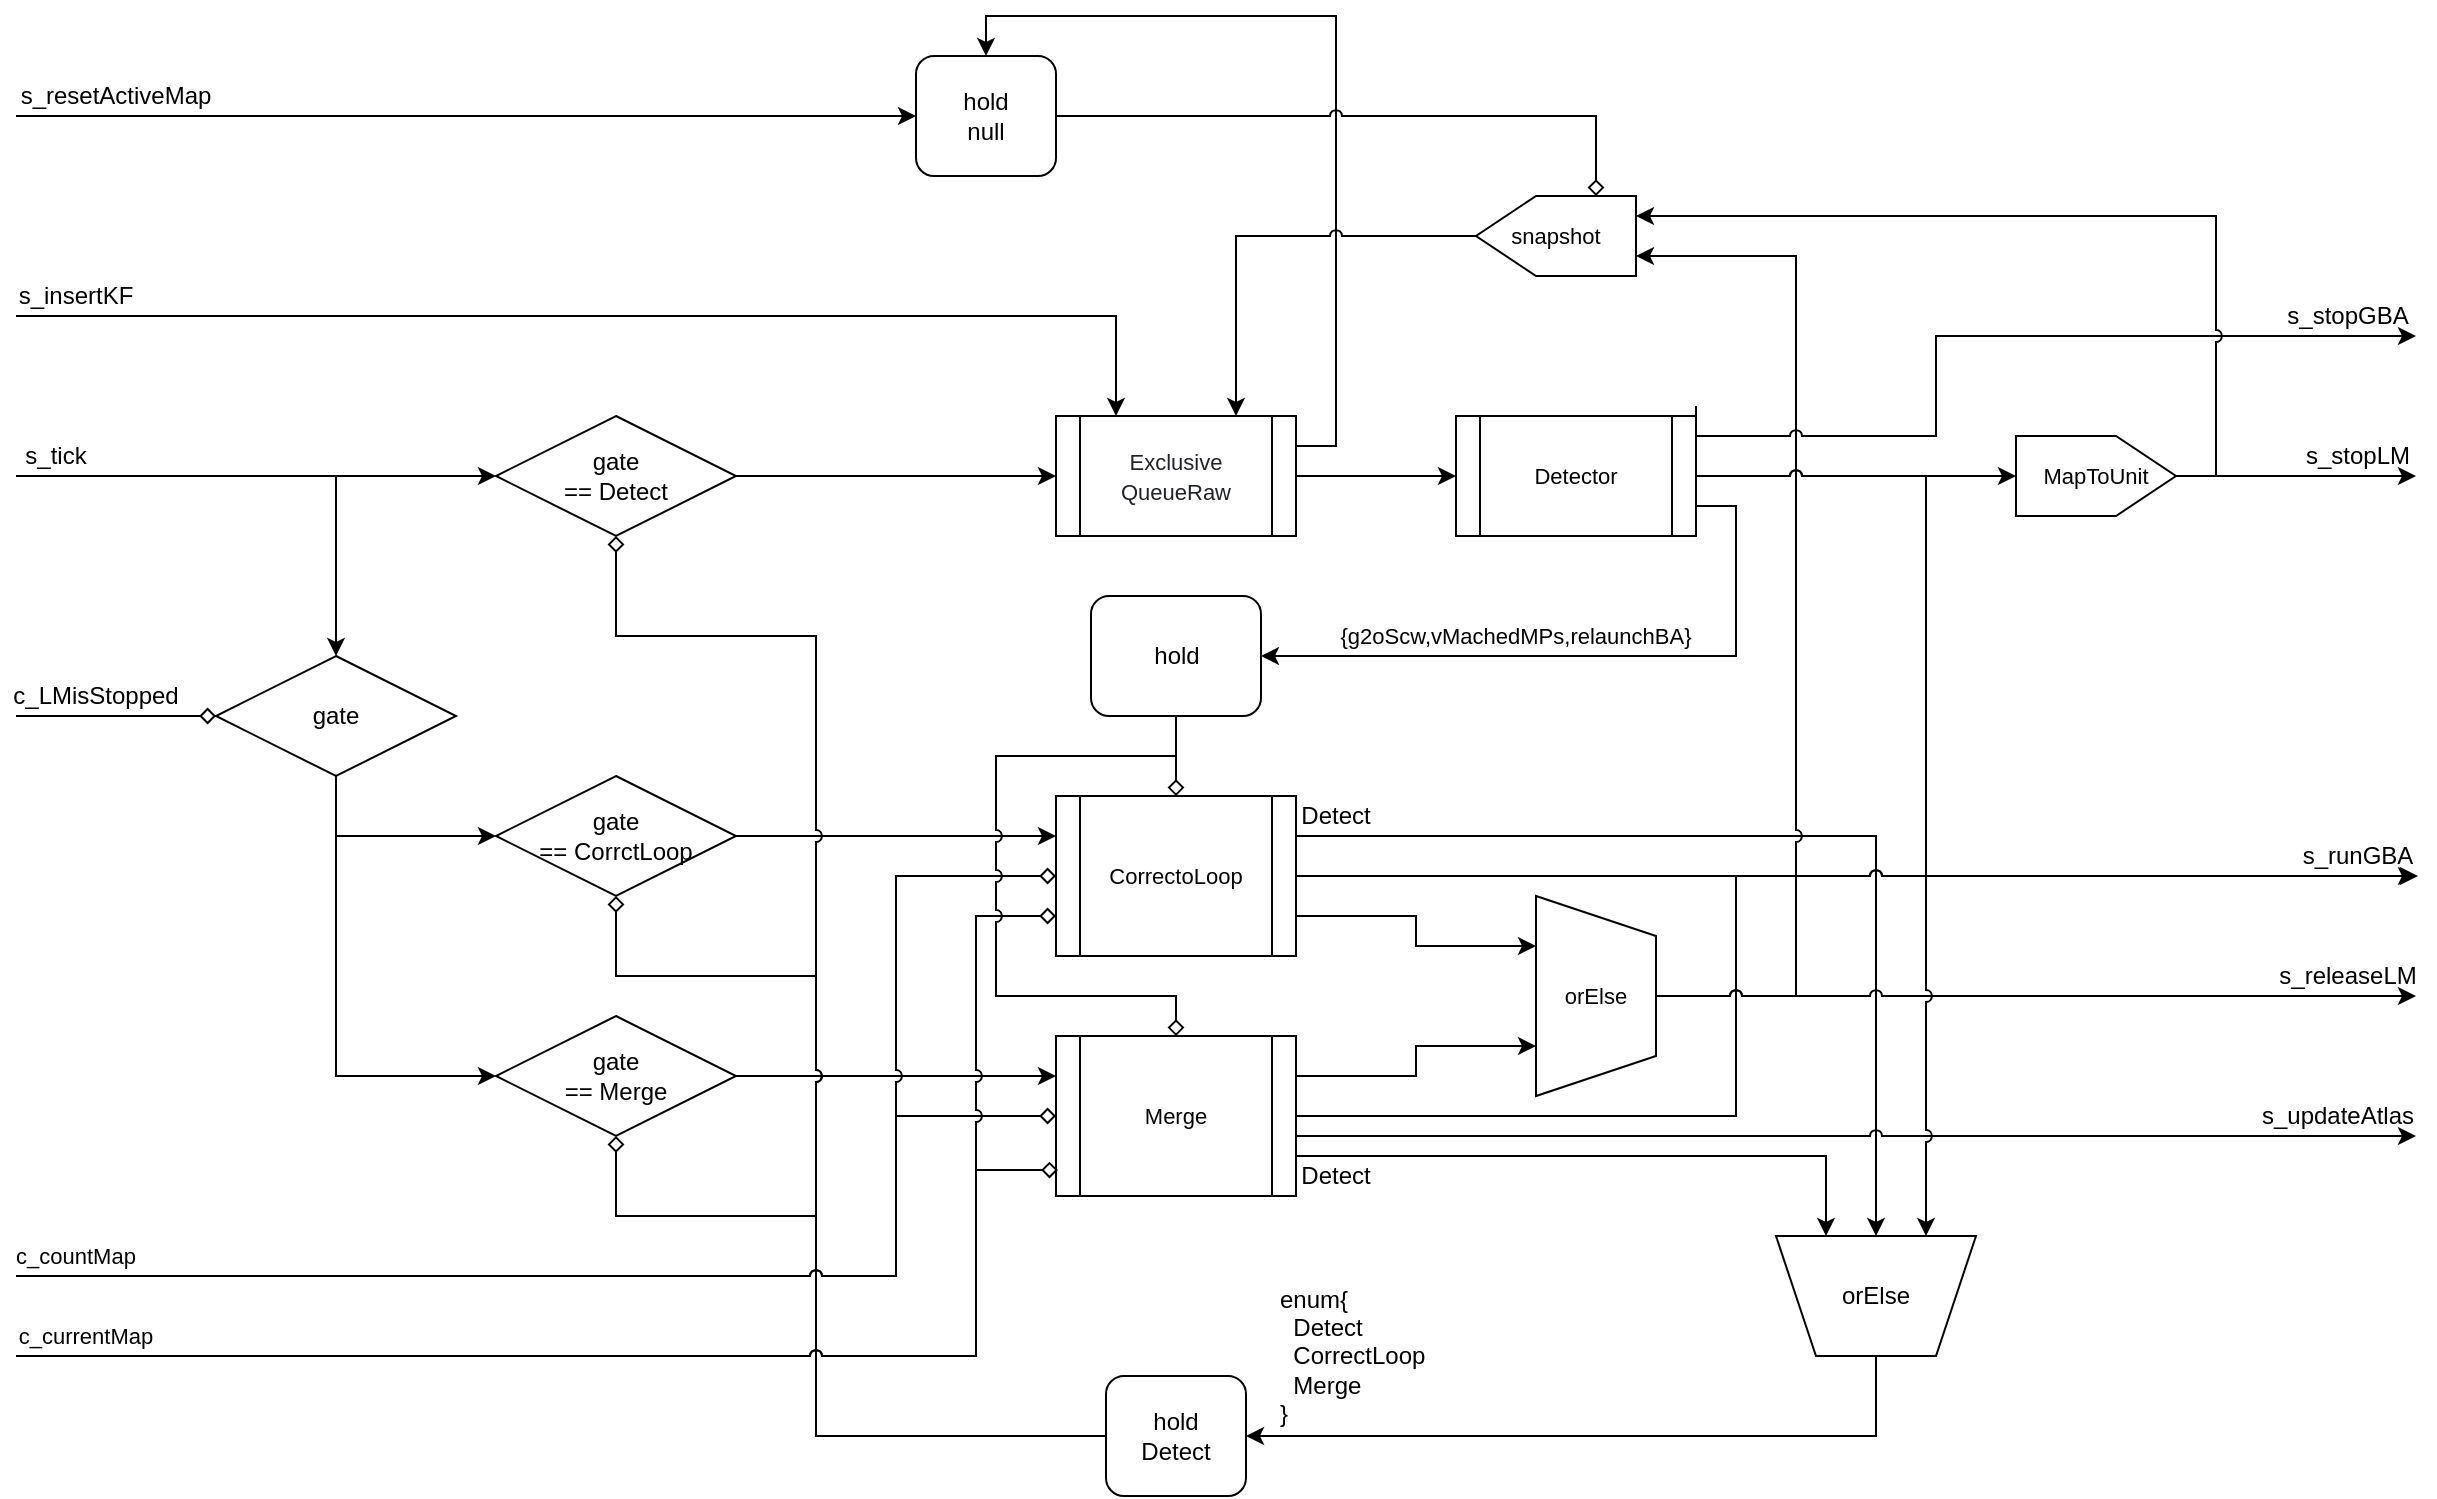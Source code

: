 <mxfile version="24.8.6">
  <diagram name="全体のネットワーク" id="xHMqGJlTEDNHiXD0fzA5">
    <mxGraphModel dx="2271" dy="896" grid="1" gridSize="10" guides="1" tooltips="1" connect="1" arrows="1" fold="1" page="1" pageScale="1" pageWidth="827" pageHeight="1169" math="0" shadow="0">
      <root>
        <mxCell id="0" />
        <mxCell id="1" parent="0" />
        <mxCell id="fvFG1mGHRa03Bo3hyWRf-6" style="edgeStyle=orthogonalEdgeStyle;rounded=0;orthogonalLoop=1;jettySize=auto;html=1;exitX=1;exitY=0.5;exitDx=0;exitDy=0;entryX=0;entryY=0.5;entryDx=0;entryDy=0;jumpStyle=arc;" parent="1" source="fvFG1mGHRa03Bo3hyWRf-1" target="fvFG1mGHRa03Bo3hyWRf-5" edge="1">
          <mxGeometry relative="1" as="geometry" />
        </mxCell>
        <mxCell id="fvFG1mGHRa03Bo3hyWRf-1" value="gate&lt;div&gt;== Detect&lt;/div&gt;" style="rhombus;whiteSpace=wrap;html=1;" parent="1" vertex="1">
          <mxGeometry x="120" y="250" width="120" height="60" as="geometry" />
        </mxCell>
        <mxCell id="fvFG1mGHRa03Bo3hyWRf-28" style="edgeStyle=orthogonalEdgeStyle;shape=connector;rounded=0;jumpStyle=arc;orthogonalLoop=1;jettySize=auto;html=1;exitX=1;exitY=0.5;exitDx=0;exitDy=0;entryX=0;entryY=0.25;entryDx=0;entryDy=0;strokeColor=default;align=center;verticalAlign=middle;fontFamily=Helvetica;fontSize=11;fontColor=default;labelBackgroundColor=default;endArrow=classic;" parent="1" source="fvFG1mGHRa03Bo3hyWRf-3" target="fvFG1mGHRa03Bo3hyWRf-27" edge="1">
          <mxGeometry relative="1" as="geometry" />
        </mxCell>
        <mxCell id="fvFG1mGHRa03Bo3hyWRf-3" value="gate&lt;div&gt;== CorrctLoop&lt;/div&gt;" style="rhombus;whiteSpace=wrap;html=1;" parent="1" vertex="1">
          <mxGeometry x="120" y="430" width="120" height="60" as="geometry" />
        </mxCell>
        <mxCell id="fvFG1mGHRa03Bo3hyWRf-30" style="edgeStyle=orthogonalEdgeStyle;shape=connector;rounded=0;jumpStyle=arc;orthogonalLoop=1;jettySize=auto;html=1;exitX=1;exitY=0.5;exitDx=0;exitDy=0;strokeColor=default;align=center;verticalAlign=middle;fontFamily=Helvetica;fontSize=11;fontColor=default;labelBackgroundColor=default;endArrow=classic;entryX=0;entryY=0.25;entryDx=0;entryDy=0;" parent="1" source="fvFG1mGHRa03Bo3hyWRf-4" target="fvFG1mGHRa03Bo3hyWRf-29" edge="1">
          <mxGeometry relative="1" as="geometry" />
        </mxCell>
        <mxCell id="fvFG1mGHRa03Bo3hyWRf-4" value="gate&lt;div&gt;== Merge&lt;/div&gt;" style="rhombus;whiteSpace=wrap;html=1;" parent="1" vertex="1">
          <mxGeometry x="120" y="550" width="120" height="60" as="geometry" />
        </mxCell>
        <mxCell id="JwWg9hkCiMXsmDigayvF-1" style="edgeStyle=orthogonalEdgeStyle;shape=connector;rounded=0;jumpStyle=arc;orthogonalLoop=1;jettySize=auto;html=1;exitX=1;exitY=0.25;exitDx=0;exitDy=0;entryX=0.5;entryY=0;entryDx=0;entryDy=0;strokeColor=default;align=center;verticalAlign=middle;fontFamily=Helvetica;fontSize=11;fontColor=default;labelBackgroundColor=default;endArrow=classic;" parent="1" source="fvFG1mGHRa03Bo3hyWRf-5" target="eqGk6jgstS0LqPIVgquJ-37" edge="1">
          <mxGeometry relative="1" as="geometry" />
        </mxCell>
        <mxCell id="JwWg9hkCiMXsmDigayvF-4" style="edgeStyle=orthogonalEdgeStyle;shape=connector;rounded=0;jumpStyle=arc;orthogonalLoop=1;jettySize=auto;html=1;entryX=0;entryY=0.5;entryDx=0;entryDy=0;strokeColor=default;align=center;verticalAlign=middle;fontFamily=Helvetica;fontSize=11;fontColor=default;labelBackgroundColor=default;endArrow=classic;" parent="1" source="fvFG1mGHRa03Bo3hyWRf-5" target="JwWg9hkCiMXsmDigayvF-3" edge="1">
          <mxGeometry relative="1" as="geometry" />
        </mxCell>
        <mxCell id="fvFG1mGHRa03Bo3hyWRf-5" value="&lt;span style=&quot;color: rgb(31, 35, 40); text-align: start; background-color: rgb(255, 255, 255);&quot;&gt;&lt;font face=&quot;Helvetica&quot; style=&quot;font-size: 11px;&quot;&gt;Exclusive&lt;/font&gt;&lt;/span&gt;&lt;div&gt;&lt;span style=&quot;color: rgb(31, 35, 40); text-align: start; background-color: rgb(255, 255, 255);&quot;&gt;&lt;font face=&quot;Helvetica&quot; style=&quot;font-size: 11px;&quot;&gt;QueueRaw&lt;/font&gt;&lt;/span&gt;&lt;/div&gt;" style="shape=process;whiteSpace=wrap;html=1;backgroundOutline=1;" parent="1" vertex="1">
          <mxGeometry x="400" y="250" width="120" height="60" as="geometry" />
        </mxCell>
        <mxCell id="fvFG1mGHRa03Bo3hyWRf-20" style="edgeStyle=orthogonalEdgeStyle;rounded=0;orthogonalLoop=1;jettySize=auto;html=1;exitX=0.5;exitY=1;exitDx=0;exitDy=0;entryX=0;entryY=0.5;entryDx=0;entryDy=0;" parent="1" source="fvFG1mGHRa03Bo3hyWRf-17" target="fvFG1mGHRa03Bo3hyWRf-3" edge="1">
          <mxGeometry relative="1" as="geometry">
            <Array as="points">
              <mxPoint x="40" y="460" />
            </Array>
          </mxGeometry>
        </mxCell>
        <mxCell id="fvFG1mGHRa03Bo3hyWRf-22" style="edgeStyle=orthogonalEdgeStyle;rounded=0;orthogonalLoop=1;jettySize=auto;html=1;entryX=0;entryY=0.5;entryDx=0;entryDy=0;" parent="1" source="fvFG1mGHRa03Bo3hyWRf-17" target="fvFG1mGHRa03Bo3hyWRf-4" edge="1">
          <mxGeometry relative="1" as="geometry">
            <mxPoint y="610" as="targetPoint" />
            <Array as="points">
              <mxPoint x="40" y="580" />
            </Array>
          </mxGeometry>
        </mxCell>
        <mxCell id="fvFG1mGHRa03Bo3hyWRf-17" value="gate" style="rhombus;whiteSpace=wrap;html=1;" parent="1" vertex="1">
          <mxGeometry x="-20" y="370" width="120" height="60" as="geometry" />
        </mxCell>
        <mxCell id="fvFG1mGHRa03Bo3hyWRf-18" value="" style="endArrow=classic;html=1;rounded=0;entryX=0;entryY=0.5;entryDx=0;entryDy=0;" parent="1" target="fvFG1mGHRa03Bo3hyWRf-1" edge="1">
          <mxGeometry width="50" height="50" relative="1" as="geometry">
            <mxPoint x="-120" y="280" as="sourcePoint" />
            <mxPoint x="440" y="460" as="targetPoint" />
          </mxGeometry>
        </mxCell>
        <mxCell id="fvFG1mGHRa03Bo3hyWRf-19" value="" style="endArrow=classic;html=1;rounded=0;entryX=0.5;entryY=0;entryDx=0;entryDy=0;" parent="1" target="fvFG1mGHRa03Bo3hyWRf-17" edge="1">
          <mxGeometry width="50" height="50" relative="1" as="geometry">
            <mxPoint x="-120" y="280" as="sourcePoint" />
            <mxPoint x="480" y="460" as="targetPoint" />
            <Array as="points">
              <mxPoint x="40" y="280" />
            </Array>
          </mxGeometry>
        </mxCell>
        <mxCell id="fvFG1mGHRa03Bo3hyWRf-23" value="s_tick" style="text;html=1;align=center;verticalAlign=middle;whiteSpace=wrap;rounded=0;" parent="1" vertex="1">
          <mxGeometry x="-120" y="260" width="40" height="20" as="geometry" />
        </mxCell>
        <mxCell id="fvFG1mGHRa03Bo3hyWRf-24" value="" style="endArrow=diamond;html=1;rounded=0;endFill=0;entryX=0;entryY=0.5;entryDx=0;entryDy=0;exitX=0;exitY=1;exitDx=0;exitDy=0;" parent="1" source="fvFG1mGHRa03Bo3hyWRf-26" target="fvFG1mGHRa03Bo3hyWRf-17" edge="1">
          <mxGeometry width="50" height="50" relative="1" as="geometry">
            <mxPoint x="-120" y="420" as="sourcePoint" />
            <mxPoint x="480" y="540" as="targetPoint" />
          </mxGeometry>
        </mxCell>
        <mxCell id="fvFG1mGHRa03Bo3hyWRf-26" value="c_LMisStopped" style="text;html=1;align=center;verticalAlign=middle;whiteSpace=wrap;rounded=0;" parent="1" vertex="1">
          <mxGeometry x="-120" y="380" width="80" height="20" as="geometry" />
        </mxCell>
        <mxCell id="fvFG1mGHRa03Bo3hyWRf-33" style="edgeStyle=orthogonalEdgeStyle;shape=connector;rounded=0;jumpStyle=arc;orthogonalLoop=1;jettySize=auto;html=1;exitX=1;exitY=0.75;exitDx=0;exitDy=0;entryX=0.25;entryY=1;entryDx=0;entryDy=0;strokeColor=default;align=center;verticalAlign=middle;fontFamily=Helvetica;fontSize=11;fontColor=default;labelBackgroundColor=default;endArrow=classic;" parent="1" source="fvFG1mGHRa03Bo3hyWRf-27" target="fvFG1mGHRa03Bo3hyWRf-32" edge="1">
          <mxGeometry relative="1" as="geometry" />
        </mxCell>
        <mxCell id="fvFG1mGHRa03Bo3hyWRf-46" style="edgeStyle=orthogonalEdgeStyle;shape=connector;rounded=0;jumpStyle=arc;orthogonalLoop=1;jettySize=auto;html=1;exitX=1;exitY=0.25;exitDx=0;exitDy=0;strokeColor=default;align=center;verticalAlign=middle;fontFamily=Helvetica;fontSize=11;fontColor=default;labelBackgroundColor=default;endArrow=classic;entryX=0.5;entryY=1;entryDx=0;entryDy=0;" parent="1" source="fvFG1mGHRa03Bo3hyWRf-27" target="fvFG1mGHRa03Bo3hyWRf-47" edge="1">
          <mxGeometry relative="1" as="geometry">
            <mxPoint x="930" y="480" as="targetPoint" />
          </mxGeometry>
        </mxCell>
        <mxCell id="bYkwtoQJ6Og2WwwZiXjv-1" style="edgeStyle=orthogonalEdgeStyle;rounded=0;orthogonalLoop=1;jettySize=auto;html=1;exitX=1;exitY=0.5;exitDx=0;exitDy=0;jumpStyle=arc;" parent="1" source="fvFG1mGHRa03Bo3hyWRf-27" edge="1">
          <mxGeometry relative="1" as="geometry">
            <mxPoint x="1080" y="480" as="targetPoint" />
          </mxGeometry>
        </mxCell>
        <mxCell id="fvFG1mGHRa03Bo3hyWRf-27" value="CorrectoLoop" style="shape=process;whiteSpace=wrap;html=1;backgroundOutline=1;fontFamily=Helvetica;fontSize=11;fontColor=default;labelBackgroundColor=default;" parent="1" vertex="1">
          <mxGeometry x="400" y="440" width="120" height="80" as="geometry" />
        </mxCell>
        <mxCell id="fvFG1mGHRa03Bo3hyWRf-34" style="edgeStyle=orthogonalEdgeStyle;shape=connector;rounded=0;jumpStyle=arc;orthogonalLoop=1;jettySize=auto;html=1;exitX=1;exitY=0.25;exitDx=0;exitDy=0;entryX=0.75;entryY=1;entryDx=0;entryDy=0;strokeColor=default;align=center;verticalAlign=middle;fontFamily=Helvetica;fontSize=11;fontColor=default;labelBackgroundColor=default;endArrow=classic;" parent="1" source="fvFG1mGHRa03Bo3hyWRf-29" target="fvFG1mGHRa03Bo3hyWRf-32" edge="1">
          <mxGeometry relative="1" as="geometry">
            <Array as="points">
              <mxPoint x="580" y="580" />
              <mxPoint x="580" y="565" />
            </Array>
          </mxGeometry>
        </mxCell>
        <mxCell id="fvFG1mGHRa03Bo3hyWRf-43" style="edgeStyle=orthogonalEdgeStyle;shape=connector;rounded=0;jumpStyle=arc;orthogonalLoop=1;jettySize=auto;html=1;exitX=1;exitY=0.5;exitDx=0;exitDy=0;strokeColor=default;align=center;verticalAlign=middle;fontFamily=Helvetica;fontSize=11;fontColor=default;labelBackgroundColor=default;endArrow=classic;" parent="1" source="fvFG1mGHRa03Bo3hyWRf-29" edge="1">
          <mxGeometry relative="1" as="geometry">
            <mxPoint x="1080" y="610" as="targetPoint" />
            <Array as="points">
              <mxPoint x="520" y="610" />
            </Array>
          </mxGeometry>
        </mxCell>
        <mxCell id="fvFG1mGHRa03Bo3hyWRf-44" style="edgeStyle=orthogonalEdgeStyle;shape=connector;rounded=0;jumpStyle=arc;orthogonalLoop=1;jettySize=auto;html=1;exitX=1;exitY=0.75;exitDx=0;exitDy=0;strokeColor=default;align=center;verticalAlign=middle;fontFamily=Helvetica;fontSize=11;fontColor=default;labelBackgroundColor=default;endArrow=classic;entryX=0.75;entryY=1;entryDx=0;entryDy=0;" parent="1" source="fvFG1mGHRa03Bo3hyWRf-29" target="fvFG1mGHRa03Bo3hyWRf-47" edge="1">
          <mxGeometry relative="1" as="geometry">
            <mxPoint x="880" y="620" as="targetPoint" />
            <Array as="points">
              <mxPoint x="785" y="620" />
            </Array>
          </mxGeometry>
        </mxCell>
        <mxCell id="bYkwtoQJ6Og2WwwZiXjv-2" style="edgeStyle=orthogonalEdgeStyle;rounded=0;orthogonalLoop=1;jettySize=auto;html=1;entryX=1;entryY=1;entryDx=0;entryDy=0;jumpStyle=arc;" parent="1" target="eqGk6jgstS0LqPIVgquJ-7" edge="1">
          <mxGeometry relative="1" as="geometry">
            <mxPoint x="520" y="610" as="sourcePoint" />
            <mxPoint x="1081" y="490" as="targetPoint" />
            <Array as="points">
              <mxPoint x="520" y="600" />
              <mxPoint x="740" y="600" />
              <mxPoint x="740" y="480" />
            </Array>
          </mxGeometry>
        </mxCell>
        <mxCell id="fvFG1mGHRa03Bo3hyWRf-29" value="Merge" style="shape=process;whiteSpace=wrap;html=1;backgroundOutline=1;fontFamily=Helvetica;fontSize=11;fontColor=default;labelBackgroundColor=default;" parent="1" vertex="1">
          <mxGeometry x="400" y="560" width="120" height="80" as="geometry" />
        </mxCell>
        <mxCell id="eqGk6jgstS0LqPIVgquJ-10" style="edgeStyle=orthogonalEdgeStyle;rounded=0;orthogonalLoop=1;jettySize=auto;html=1;jumpStyle=arc;" parent="1" source="fvFG1mGHRa03Bo3hyWRf-32" edge="1">
          <mxGeometry relative="1" as="geometry">
            <mxPoint x="1080" y="540" as="targetPoint" />
          </mxGeometry>
        </mxCell>
        <mxCell id="eqGk6jgstS0LqPIVgquJ-39" style="edgeStyle=none;shape=connector;rounded=0;jumpStyle=arc;orthogonalLoop=1;jettySize=auto;html=1;entryX=0.75;entryY=0;entryDx=0;entryDy=0;strokeColor=default;align=center;verticalAlign=middle;fontFamily=Helvetica;fontSize=11;fontColor=default;labelBackgroundColor=default;endArrow=classic;" parent="1" source="fvFG1mGHRa03Bo3hyWRf-32" target="eqGk6jgstS0LqPIVgquJ-34" edge="1">
          <mxGeometry relative="1" as="geometry">
            <Array as="points">
              <mxPoint x="770" y="540" />
              <mxPoint x="770" y="520" />
              <mxPoint x="770" y="170" />
            </Array>
          </mxGeometry>
        </mxCell>
        <mxCell id="fvFG1mGHRa03Bo3hyWRf-32" value="orElse" style="shape=trapezoid;perimeter=trapezoidPerimeter;whiteSpace=wrap;html=1;fixedSize=1;fontFamily=Helvetica;fontSize=11;fontColor=default;labelBackgroundColor=default;direction=south;" parent="1" vertex="1">
          <mxGeometry x="640" y="490" width="60" height="100" as="geometry" />
        </mxCell>
        <mxCell id="fvFG1mGHRa03Bo3hyWRf-42" style="edgeStyle=orthogonalEdgeStyle;shape=connector;rounded=0;jumpStyle=arc;orthogonalLoop=1;jettySize=auto;html=1;strokeColor=default;align=center;verticalAlign=middle;fontFamily=Helvetica;fontSize=11;fontColor=default;labelBackgroundColor=default;endArrow=classic;" parent="1" source="fvFG1mGHRa03Bo3hyWRf-37" edge="1">
          <mxGeometry relative="1" as="geometry">
            <mxPoint x="1080" y="280" as="targetPoint" />
          </mxGeometry>
        </mxCell>
        <mxCell id="fvFG1mGHRa03Bo3hyWRf-50" style="edgeStyle=orthogonalEdgeStyle;shape=connector;rounded=0;jumpStyle=arc;orthogonalLoop=1;jettySize=auto;html=1;strokeColor=default;align=center;verticalAlign=middle;fontFamily=Helvetica;fontSize=11;fontColor=default;labelBackgroundColor=default;endArrow=classic;exitX=1;exitY=0.25;exitDx=0;exitDy=0;" parent="1" edge="1">
          <mxGeometry relative="1" as="geometry">
            <mxPoint x="1080" y="210" as="targetPoint" />
            <Array as="points">
              <mxPoint x="720" y="260" />
              <mxPoint x="840" y="260" />
              <mxPoint x="840" y="210" />
            </Array>
            <mxPoint x="720" y="245" as="sourcePoint" />
          </mxGeometry>
        </mxCell>
        <mxCell id="eqGk6jgstS0LqPIVgquJ-38" style="edgeStyle=none;shape=connector;rounded=0;jumpStyle=arc;orthogonalLoop=1;jettySize=auto;html=1;entryX=0.25;entryY=0;entryDx=0;entryDy=0;strokeColor=default;align=center;verticalAlign=middle;fontFamily=Helvetica;fontSize=11;fontColor=default;labelBackgroundColor=default;endArrow=classic;" parent="1" target="eqGk6jgstS0LqPIVgquJ-34" edge="1">
          <mxGeometry relative="1" as="geometry">
            <mxPoint x="980" y="280" as="sourcePoint" />
            <Array as="points">
              <mxPoint x="980" y="150" />
            </Array>
          </mxGeometry>
        </mxCell>
        <mxCell id="fvFG1mGHRa03Bo3hyWRf-37" value="MapToUnit" style="shape=offPageConnector;whiteSpace=wrap;html=1;fontFamily=Helvetica;fontSize=11;fontColor=default;labelBackgroundColor=default;direction=north;" parent="1" vertex="1">
          <mxGeometry x="880" y="260" width="80" height="40" as="geometry" />
        </mxCell>
        <mxCell id="eqGk6jgstS0LqPIVgquJ-16" style="edgeStyle=orthogonalEdgeStyle;rounded=0;orthogonalLoop=1;jettySize=auto;html=1;entryX=1;entryY=0.5;entryDx=0;entryDy=0;" parent="1" source="fvFG1mGHRa03Bo3hyWRf-47" target="eqGk6jgstS0LqPIVgquJ-13" edge="1">
          <mxGeometry relative="1" as="geometry">
            <mxPoint x="520" y="700" as="targetPoint" />
            <Array as="points">
              <mxPoint x="810" y="760" />
            </Array>
          </mxGeometry>
        </mxCell>
        <mxCell id="fvFG1mGHRa03Bo3hyWRf-47" value="orElse" style="shape=trapezoid;perimeter=trapezoidPerimeter;whiteSpace=wrap;html=1;fixedSize=1;direction=west;" parent="1" vertex="1">
          <mxGeometry x="760" y="660" width="100" height="60" as="geometry" />
        </mxCell>
        <mxCell id="eqGk6jgstS0LqPIVgquJ-1" value="s_stopLM" style="text;html=1;align=center;verticalAlign=middle;whiteSpace=wrap;rounded=0;" parent="1" vertex="1">
          <mxGeometry x="1021" y="260" width="60" height="20" as="geometry" />
        </mxCell>
        <mxCell id="eqGk6jgstS0LqPIVgquJ-2" value="s_stopGBA" style="text;html=1;align=center;verticalAlign=middle;whiteSpace=wrap;rounded=0;" parent="1" vertex="1">
          <mxGeometry x="1016" y="190" width="60" height="20" as="geometry" />
        </mxCell>
        <mxCell id="eqGk6jgstS0LqPIVgquJ-3" value="s_releaseLM" style="text;html=1;align=center;verticalAlign=middle;whiteSpace=wrap;rounded=0;" parent="1" vertex="1">
          <mxGeometry x="1011" y="520" width="70" height="20" as="geometry" />
        </mxCell>
        <mxCell id="eqGk6jgstS0LqPIVgquJ-4" value="s_updateAtlas" style="text;html=1;align=center;verticalAlign=middle;whiteSpace=wrap;rounded=0;" parent="1" vertex="1">
          <mxGeometry x="1001" y="592.5" width="80" height="15" as="geometry" />
        </mxCell>
        <mxCell id="eqGk6jgstS0LqPIVgquJ-7" value="s_runGBA" style="text;html=1;align=center;verticalAlign=middle;whiteSpace=wrap;rounded=0;" parent="1" vertex="1">
          <mxGeometry x="1021" y="460" width="60" height="20" as="geometry" />
        </mxCell>
        <mxCell id="eqGk6jgstS0LqPIVgquJ-18" style="edgeStyle=orthogonalEdgeStyle;rounded=0;orthogonalLoop=1;jettySize=auto;html=1;exitX=0;exitY=0.5;exitDx=0;exitDy=0;endArrow=diamond;endFill=0;jumpStyle=arc;" parent="1" source="eqGk6jgstS0LqPIVgquJ-13" target="fvFG1mGHRa03Bo3hyWRf-1" edge="1">
          <mxGeometry relative="1" as="geometry">
            <Array as="points">
              <mxPoint x="280" y="760" />
              <mxPoint x="280" y="360" />
              <mxPoint x="180" y="360" />
            </Array>
          </mxGeometry>
        </mxCell>
        <mxCell id="eqGk6jgstS0LqPIVgquJ-19" style="edgeStyle=orthogonalEdgeStyle;rounded=0;orthogonalLoop=1;jettySize=auto;html=1;exitX=0;exitY=0.5;exitDx=0;exitDy=0;entryX=0.5;entryY=1;entryDx=0;entryDy=0;jumpStyle=arc;endArrow=diamond;endFill=0;" parent="1" source="eqGk6jgstS0LqPIVgquJ-13" target="fvFG1mGHRa03Bo3hyWRf-3" edge="1">
          <mxGeometry relative="1" as="geometry">
            <Array as="points">
              <mxPoint x="280" y="760" />
              <mxPoint x="280" y="530" />
              <mxPoint x="180" y="530" />
            </Array>
          </mxGeometry>
        </mxCell>
        <mxCell id="eqGk6jgstS0LqPIVgquJ-20" style="edgeStyle=orthogonalEdgeStyle;rounded=0;orthogonalLoop=1;jettySize=auto;html=1;exitX=0;exitY=0.5;exitDx=0;exitDy=0;entryX=0.5;entryY=1;entryDx=0;entryDy=0;endArrow=diamond;endFill=0;jumpStyle=arc;" parent="1" source="eqGk6jgstS0LqPIVgquJ-13" target="fvFG1mGHRa03Bo3hyWRf-4" edge="1">
          <mxGeometry relative="1" as="geometry">
            <Array as="points">
              <mxPoint x="280" y="760" />
              <mxPoint x="280" y="650" />
              <mxPoint x="180" y="650" />
            </Array>
          </mxGeometry>
        </mxCell>
        <mxCell id="eqGk6jgstS0LqPIVgquJ-13" value="hold&lt;div&gt;Detect&lt;/div&gt;" style="rounded=1;whiteSpace=wrap;html=1;" parent="1" vertex="1">
          <mxGeometry x="425" y="730" width="70" height="60" as="geometry" />
        </mxCell>
        <mxCell id="eqGk6jgstS0LqPIVgquJ-14" value="Detect" style="text;html=1;align=center;verticalAlign=middle;whiteSpace=wrap;rounded=0;" parent="1" vertex="1">
          <mxGeometry x="520" y="620" width="40" height="20" as="geometry" />
        </mxCell>
        <mxCell id="eqGk6jgstS0LqPIVgquJ-15" value="Detect" style="text;html=1;align=center;verticalAlign=middle;whiteSpace=wrap;rounded=0;" parent="1" vertex="1">
          <mxGeometry x="520" y="440" width="40" height="20" as="geometry" />
        </mxCell>
        <mxCell id="eqGk6jgstS0LqPIVgquJ-17" value="enum{&lt;div&gt;&amp;nbsp; Detect&lt;/div&gt;&lt;div&gt;&amp;nbsp; CorrectLoop&lt;/div&gt;&lt;div&gt;&amp;nbsp; Merge&lt;/div&gt;&lt;div&gt;}&lt;/div&gt;" style="text;html=1;align=left;verticalAlign=middle;whiteSpace=wrap;rounded=0;" parent="1" vertex="1">
          <mxGeometry x="510" y="680" width="90" height="80" as="geometry" />
        </mxCell>
        <mxCell id="eqGk6jgstS0LqPIVgquJ-22" value="" style="endArrow=classic;html=1;rounded=0;entryX=0.25;entryY=0;entryDx=0;entryDy=0;exitX=0;exitY=1;exitDx=0;exitDy=0;" parent="1" source="eqGk6jgstS0LqPIVgquJ-23" target="fvFG1mGHRa03Bo3hyWRf-5" edge="1">
          <mxGeometry width="50" height="50" relative="1" as="geometry">
            <mxPoint x="-160" y="200" as="sourcePoint" />
            <mxPoint x="520" y="440" as="targetPoint" />
            <Array as="points">
              <mxPoint x="430" y="200" />
            </Array>
          </mxGeometry>
        </mxCell>
        <mxCell id="eqGk6jgstS0LqPIVgquJ-23" value="s_insertKF" style="text;html=1;align=center;verticalAlign=middle;whiteSpace=wrap;rounded=0;" parent="1" vertex="1">
          <mxGeometry x="-120" y="180" width="60" height="20" as="geometry" />
        </mxCell>
        <mxCell id="eqGk6jgstS0LqPIVgquJ-24" value="s_resetActiveMap" style="text;html=1;align=center;verticalAlign=middle;whiteSpace=wrap;rounded=0;" parent="1" vertex="1">
          <mxGeometry x="-120" y="80" width="100" height="20" as="geometry" />
        </mxCell>
        <mxCell id="eqGk6jgstS0LqPIVgquJ-25" value="" style="endArrow=diamond;html=1;rounded=0;entryX=0;entryY=0.5;entryDx=0;entryDy=0;jumpStyle=arc;endFill=0;" parent="1" target="fvFG1mGHRa03Bo3hyWRf-27" edge="1">
          <mxGeometry width="50" height="50" relative="1" as="geometry">
            <mxPoint x="-120" y="680" as="sourcePoint" />
            <mxPoint x="-110" y="630" as="targetPoint" />
            <Array as="points">
              <mxPoint x="320" y="680" />
              <mxPoint x="320" y="480" />
            </Array>
          </mxGeometry>
        </mxCell>
        <mxCell id="eqGk6jgstS0LqPIVgquJ-26" value="" style="endArrow=diamond;html=1;rounded=0;strokeColor=default;align=center;verticalAlign=middle;fontFamily=Helvetica;fontSize=11;fontColor=default;labelBackgroundColor=default;jumpStyle=arc;entryX=0;entryY=0.5;entryDx=0;entryDy=0;endFill=0;exitX=0;exitY=1;exitDx=0;exitDy=0;" parent="1" source="eqGk6jgstS0LqPIVgquJ-27" target="fvFG1mGHRa03Bo3hyWRf-29" edge="1">
          <mxGeometry width="50" height="50" relative="1" as="geometry">
            <mxPoint x="-160" y="680" as="sourcePoint" />
            <mxPoint x="520" y="440" as="targetPoint" />
            <Array as="points">
              <mxPoint x="210" y="680" />
              <mxPoint x="320" y="680" />
              <mxPoint x="320" y="600" />
            </Array>
          </mxGeometry>
        </mxCell>
        <mxCell id="eqGk6jgstS0LqPIVgquJ-27" value="c_countMap" style="text;html=1;align=center;verticalAlign=middle;whiteSpace=wrap;rounded=0;fontFamily=Helvetica;fontSize=11;fontColor=default;labelBackgroundColor=default;" parent="1" vertex="1">
          <mxGeometry x="-120" y="660" width="60" height="20" as="geometry" />
        </mxCell>
        <mxCell id="eqGk6jgstS0LqPIVgquJ-28" value="" style="endArrow=diamond;html=1;rounded=0;strokeColor=default;align=center;verticalAlign=middle;fontFamily=Helvetica;fontSize=11;fontColor=default;labelBackgroundColor=default;jumpStyle=arc;entryX=0;entryY=0.75;entryDx=0;entryDy=0;endFill=0;" parent="1" target="fvFG1mGHRa03Bo3hyWRf-27" edge="1">
          <mxGeometry width="50" height="50" relative="1" as="geometry">
            <mxPoint x="-120" y="720" as="sourcePoint" />
            <mxPoint x="520" y="440" as="targetPoint" />
            <Array as="points">
              <mxPoint x="360" y="720" />
              <mxPoint x="360" y="500" />
            </Array>
          </mxGeometry>
        </mxCell>
        <mxCell id="eqGk6jgstS0LqPIVgquJ-29" value="" style="endArrow=diamond;html=1;rounded=0;strokeColor=default;align=center;verticalAlign=middle;fontFamily=Helvetica;fontSize=11;fontColor=default;labelBackgroundColor=default;jumpStyle=arc;entryX=0.008;entryY=0.838;entryDx=0;entryDy=0;endFill=0;entryPerimeter=0;" parent="1" target="fvFG1mGHRa03Bo3hyWRf-29" edge="1">
          <mxGeometry width="50" height="50" relative="1" as="geometry">
            <mxPoint x="-120" y="720" as="sourcePoint" />
            <mxPoint x="400" y="500" as="targetPoint" />
            <Array as="points">
              <mxPoint x="360" y="720" />
              <mxPoint x="360" y="627" />
            </Array>
          </mxGeometry>
        </mxCell>
        <mxCell id="eqGk6jgstS0LqPIVgquJ-30" value="c_currentMap" style="text;html=1;align=center;verticalAlign=middle;whiteSpace=wrap;rounded=0;fontFamily=Helvetica;fontSize=11;fontColor=default;labelBackgroundColor=default;" parent="1" vertex="1">
          <mxGeometry x="-120" y="700" width="70" height="20" as="geometry" />
        </mxCell>
        <mxCell id="eqGk6jgstS0LqPIVgquJ-36" style="edgeStyle=none;shape=connector;rounded=0;jumpStyle=arc;orthogonalLoop=1;jettySize=auto;html=1;entryX=0;entryY=0.25;entryDx=0;entryDy=0;strokeColor=default;align=center;verticalAlign=middle;fontFamily=Helvetica;fontSize=11;fontColor=default;labelBackgroundColor=default;endArrow=diamond;endFill=0;exitX=1;exitY=0.5;exitDx=0;exitDy=0;" parent="1" source="eqGk6jgstS0LqPIVgquJ-37" target="eqGk6jgstS0LqPIVgquJ-34" edge="1">
          <mxGeometry relative="1" as="geometry">
            <mxPoint x="490" y="80" as="sourcePoint" />
            <Array as="points">
              <mxPoint x="670" y="100" />
            </Array>
          </mxGeometry>
        </mxCell>
        <mxCell id="eqGk6jgstS0LqPIVgquJ-35" style="edgeStyle=none;shape=connector;rounded=0;jumpStyle=arc;orthogonalLoop=1;jettySize=auto;html=1;exitX=0.5;exitY=1;exitDx=0;exitDy=0;entryX=0.75;entryY=0;entryDx=0;entryDy=0;strokeColor=default;align=center;verticalAlign=middle;fontFamily=Helvetica;fontSize=11;fontColor=default;labelBackgroundColor=default;endArrow=classic;" parent="1" source="eqGk6jgstS0LqPIVgquJ-34" edge="1">
          <mxGeometry relative="1" as="geometry">
            <mxPoint x="610" y="120" as="sourcePoint" />
            <mxPoint x="490" y="250" as="targetPoint" />
            <Array as="points">
              <mxPoint x="490" y="160" />
            </Array>
          </mxGeometry>
        </mxCell>
        <mxCell id="eqGk6jgstS0LqPIVgquJ-34" value="snapshot" style="shape=offPageConnector;whiteSpace=wrap;html=1;fontFamily=Helvetica;fontSize=11;fontColor=default;labelBackgroundColor=default;direction=south;" parent="1" vertex="1">
          <mxGeometry x="610" y="140" width="80" height="40" as="geometry" />
        </mxCell>
        <mxCell id="eqGk6jgstS0LqPIVgquJ-37" value="hold&lt;div&gt;null&lt;/div&gt;" style="rounded=1;whiteSpace=wrap;html=1;" parent="1" vertex="1">
          <mxGeometry x="330" y="70" width="70" height="60" as="geometry" />
        </mxCell>
        <mxCell id="eqGk6jgstS0LqPIVgquJ-41" style="edgeStyle=none;shape=connector;rounded=0;jumpStyle=arc;orthogonalLoop=1;jettySize=auto;html=1;exitX=0.5;exitY=1;exitDx=0;exitDy=0;entryX=0.5;entryY=0;entryDx=0;entryDy=0;strokeColor=default;align=center;verticalAlign=middle;fontFamily=Helvetica;fontSize=11;fontColor=default;labelBackgroundColor=default;endArrow=diamond;endFill=0;" parent="1" source="eqGk6jgstS0LqPIVgquJ-40" target="fvFG1mGHRa03Bo3hyWRf-27" edge="1">
          <mxGeometry relative="1" as="geometry" />
        </mxCell>
        <mxCell id="eqGk6jgstS0LqPIVgquJ-42" style="edgeStyle=none;shape=connector;rounded=0;jumpStyle=arc;orthogonalLoop=1;jettySize=auto;html=1;exitX=0.5;exitY=1;exitDx=0;exitDy=0;entryX=0.5;entryY=0;entryDx=0;entryDy=0;strokeColor=default;align=center;verticalAlign=middle;fontFamily=Helvetica;fontSize=11;fontColor=default;labelBackgroundColor=default;endArrow=diamond;endFill=0;" parent="1" source="eqGk6jgstS0LqPIVgquJ-40" target="fvFG1mGHRa03Bo3hyWRf-29" edge="1">
          <mxGeometry relative="1" as="geometry">
            <Array as="points">
              <mxPoint x="460" y="420" />
              <mxPoint x="370" y="420" />
              <mxPoint x="370" y="540" />
              <mxPoint x="460" y="540" />
            </Array>
          </mxGeometry>
        </mxCell>
        <mxCell id="eqGk6jgstS0LqPIVgquJ-40" value="hold" style="rounded=1;whiteSpace=wrap;html=1;" parent="1" vertex="1">
          <mxGeometry x="417.5" y="340" width="85" height="60" as="geometry" />
        </mxCell>
        <mxCell id="eqGk6jgstS0LqPIVgquJ-45" value="{g2oScw,vMachedMPs,relaunchBA}" style="text;html=1;align=center;verticalAlign=middle;whiteSpace=wrap;rounded=0;fontFamily=Helvetica;fontSize=11;fontColor=default;labelBackgroundColor=default;" parent="1" vertex="1">
          <mxGeometry x="540" y="350" width="180" height="20" as="geometry" />
        </mxCell>
        <mxCell id="JwWg9hkCiMXsmDigayvF-2" value="" style="endArrow=classic;html=1;rounded=0;strokeColor=default;align=center;verticalAlign=middle;fontFamily=Helvetica;fontSize=11;fontColor=default;labelBackgroundColor=default;edgeStyle=orthogonalEdgeStyle;jumpStyle=arc;entryX=0;entryY=0.5;entryDx=0;entryDy=0;" parent="1" target="eqGk6jgstS0LqPIVgquJ-37" edge="1">
          <mxGeometry width="50" height="50" relative="1" as="geometry">
            <mxPoint x="-120" y="100" as="sourcePoint" />
            <mxPoint x="320" y="360" as="targetPoint" />
          </mxGeometry>
        </mxCell>
        <mxCell id="JwWg9hkCiMXsmDigayvF-5" style="edgeStyle=orthogonalEdgeStyle;shape=connector;rounded=0;jumpStyle=arc;orthogonalLoop=1;jettySize=auto;html=1;exitX=1;exitY=0.5;exitDx=0;exitDy=0;entryX=0.25;entryY=1;entryDx=0;entryDy=0;strokeColor=default;align=center;verticalAlign=middle;fontFamily=Helvetica;fontSize=11;fontColor=default;labelBackgroundColor=default;endArrow=classic;" parent="1" source="JwWg9hkCiMXsmDigayvF-3" target="fvFG1mGHRa03Bo3hyWRf-47" edge="1">
          <mxGeometry relative="1" as="geometry" />
        </mxCell>
        <mxCell id="JwWg9hkCiMXsmDigayvF-7" style="edgeStyle=orthogonalEdgeStyle;shape=connector;rounded=0;jumpStyle=arc;orthogonalLoop=1;jettySize=auto;html=1;exitX=1;exitY=0.75;exitDx=0;exitDy=0;entryX=1;entryY=0.5;entryDx=0;entryDy=0;strokeColor=default;align=center;verticalAlign=middle;fontFamily=Helvetica;fontSize=11;fontColor=default;labelBackgroundColor=default;endArrow=classic;" parent="1" source="JwWg9hkCiMXsmDigayvF-3" target="eqGk6jgstS0LqPIVgquJ-40" edge="1">
          <mxGeometry relative="1" as="geometry" />
        </mxCell>
        <mxCell id="bYkwtoQJ6Og2WwwZiXjv-3" style="edgeStyle=orthogonalEdgeStyle;rounded=0;orthogonalLoop=1;jettySize=auto;html=1;entryX=0.5;entryY=0;entryDx=0;entryDy=0;jumpStyle=arc;" parent="1" source="JwWg9hkCiMXsmDigayvF-3" target="fvFG1mGHRa03Bo3hyWRf-37" edge="1">
          <mxGeometry relative="1" as="geometry" />
        </mxCell>
        <mxCell id="JwWg9hkCiMXsmDigayvF-3" value="Detector" style="shape=process;whiteSpace=wrap;html=1;backgroundOutline=1;fontFamily=Helvetica;fontSize=11;fontColor=default;labelBackgroundColor=default;" parent="1" vertex="1">
          <mxGeometry x="600" y="250" width="120" height="60" as="geometry" />
        </mxCell>
      </root>
    </mxGraphModel>
  </diagram>
</mxfile>
